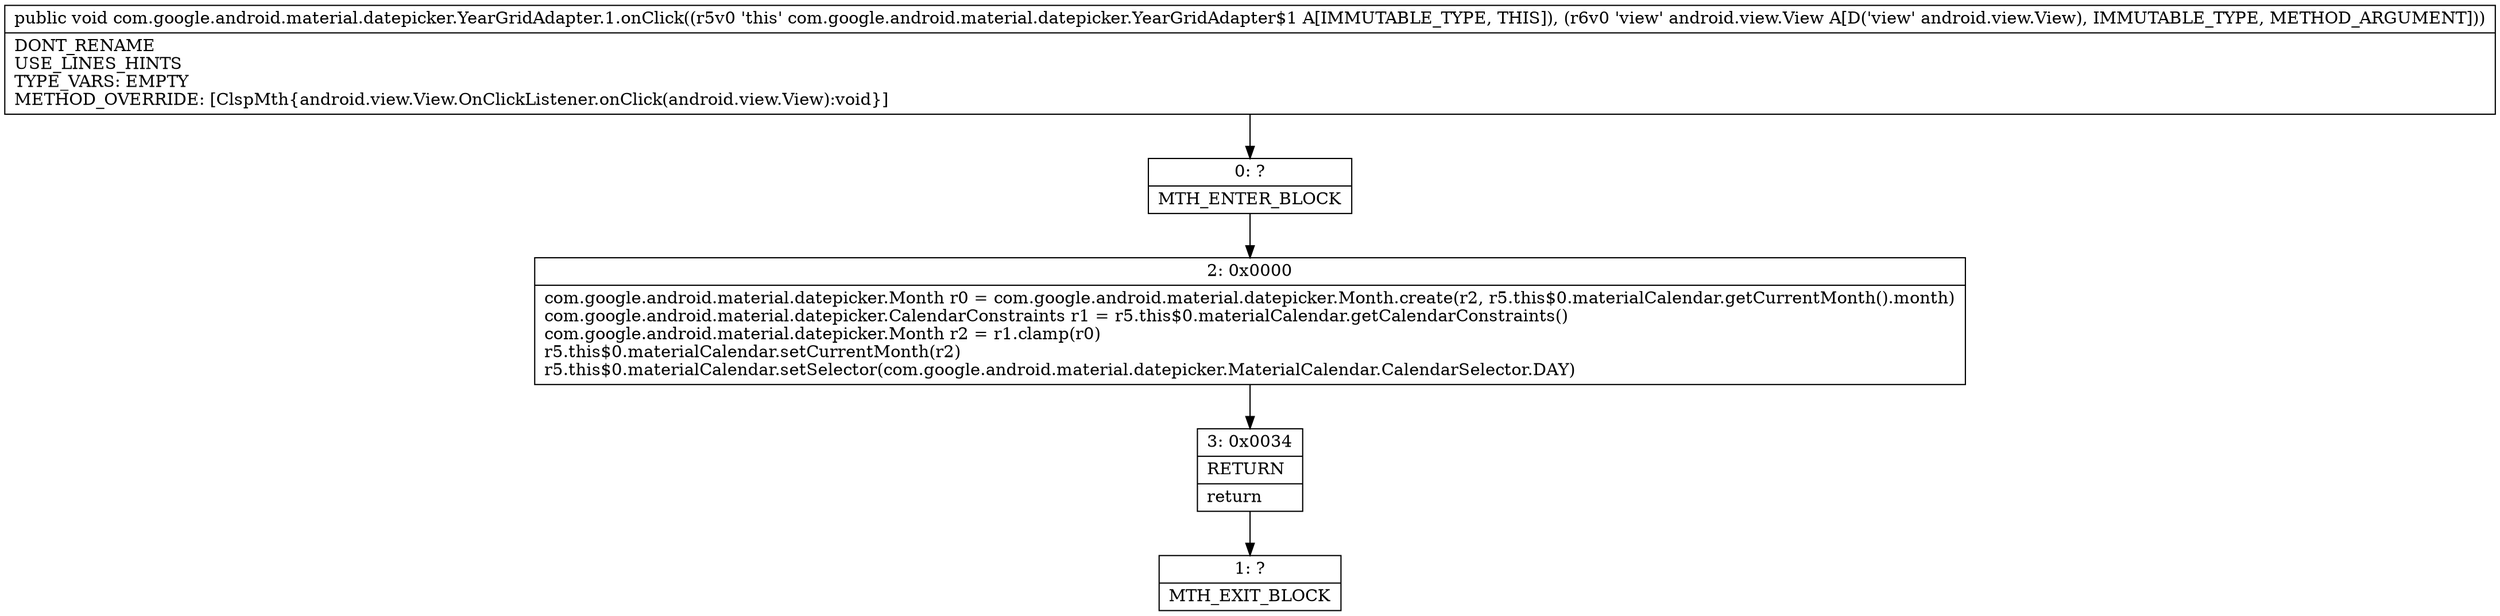 digraph "CFG forcom.google.android.material.datepicker.YearGridAdapter.1.onClick(Landroid\/view\/View;)V" {
Node_0 [shape=record,label="{0\:\ ?|MTH_ENTER_BLOCK\l}"];
Node_2 [shape=record,label="{2\:\ 0x0000|com.google.android.material.datepicker.Month r0 = com.google.android.material.datepicker.Month.create(r2, r5.this$0.materialCalendar.getCurrentMonth().month)\lcom.google.android.material.datepicker.CalendarConstraints r1 = r5.this$0.materialCalendar.getCalendarConstraints()\lcom.google.android.material.datepicker.Month r2 = r1.clamp(r0)\lr5.this$0.materialCalendar.setCurrentMonth(r2)\lr5.this$0.materialCalendar.setSelector(com.google.android.material.datepicker.MaterialCalendar.CalendarSelector.DAY)\l}"];
Node_3 [shape=record,label="{3\:\ 0x0034|RETURN\l|return\l}"];
Node_1 [shape=record,label="{1\:\ ?|MTH_EXIT_BLOCK\l}"];
MethodNode[shape=record,label="{public void com.google.android.material.datepicker.YearGridAdapter.1.onClick((r5v0 'this' com.google.android.material.datepicker.YearGridAdapter$1 A[IMMUTABLE_TYPE, THIS]), (r6v0 'view' android.view.View A[D('view' android.view.View), IMMUTABLE_TYPE, METHOD_ARGUMENT]))  | DONT_RENAME\lUSE_LINES_HINTS\lTYPE_VARS: EMPTY\lMETHOD_OVERRIDE: [ClspMth\{android.view.View.OnClickListener.onClick(android.view.View):void\}]\l}"];
MethodNode -> Node_0;Node_0 -> Node_2;
Node_2 -> Node_3;
Node_3 -> Node_1;
}

